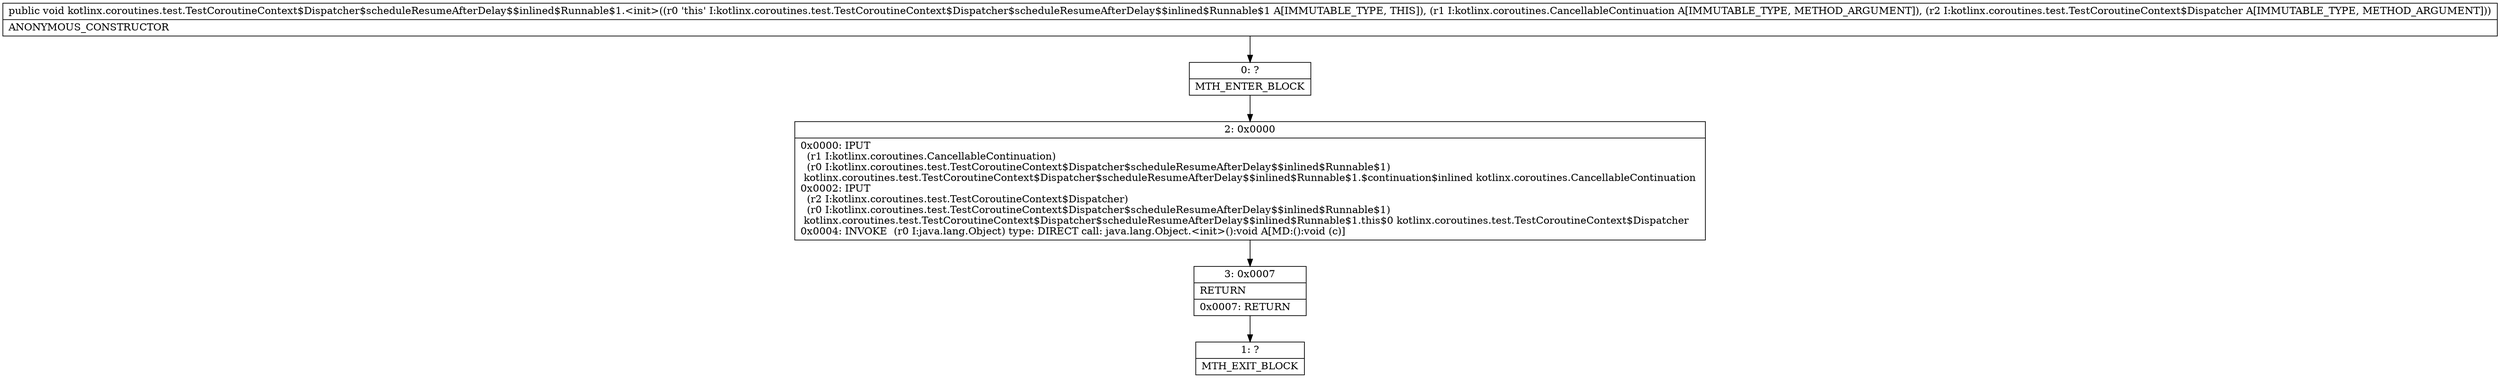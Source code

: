 digraph "CFG forkotlinx.coroutines.test.TestCoroutineContext$Dispatcher$scheduleResumeAfterDelay$$inlined$Runnable$1.\<init\>(Lkotlinx\/coroutines\/CancellableContinuation;Lkotlinx\/coroutines\/test\/TestCoroutineContext$Dispatcher;)V" {
Node_0 [shape=record,label="{0\:\ ?|MTH_ENTER_BLOCK\l}"];
Node_2 [shape=record,label="{2\:\ 0x0000|0x0000: IPUT  \l  (r1 I:kotlinx.coroutines.CancellableContinuation)\l  (r0 I:kotlinx.coroutines.test.TestCoroutineContext$Dispatcher$scheduleResumeAfterDelay$$inlined$Runnable$1)\l kotlinx.coroutines.test.TestCoroutineContext$Dispatcher$scheduleResumeAfterDelay$$inlined$Runnable$1.$continuation$inlined kotlinx.coroutines.CancellableContinuation \l0x0002: IPUT  \l  (r2 I:kotlinx.coroutines.test.TestCoroutineContext$Dispatcher)\l  (r0 I:kotlinx.coroutines.test.TestCoroutineContext$Dispatcher$scheduleResumeAfterDelay$$inlined$Runnable$1)\l kotlinx.coroutines.test.TestCoroutineContext$Dispatcher$scheduleResumeAfterDelay$$inlined$Runnable$1.this$0 kotlinx.coroutines.test.TestCoroutineContext$Dispatcher \l0x0004: INVOKE  (r0 I:java.lang.Object) type: DIRECT call: java.lang.Object.\<init\>():void A[MD:():void (c)]\l}"];
Node_3 [shape=record,label="{3\:\ 0x0007|RETURN\l|0x0007: RETURN   \l}"];
Node_1 [shape=record,label="{1\:\ ?|MTH_EXIT_BLOCK\l}"];
MethodNode[shape=record,label="{public void kotlinx.coroutines.test.TestCoroutineContext$Dispatcher$scheduleResumeAfterDelay$$inlined$Runnable$1.\<init\>((r0 'this' I:kotlinx.coroutines.test.TestCoroutineContext$Dispatcher$scheduleResumeAfterDelay$$inlined$Runnable$1 A[IMMUTABLE_TYPE, THIS]), (r1 I:kotlinx.coroutines.CancellableContinuation A[IMMUTABLE_TYPE, METHOD_ARGUMENT]), (r2 I:kotlinx.coroutines.test.TestCoroutineContext$Dispatcher A[IMMUTABLE_TYPE, METHOD_ARGUMENT]))  | ANONYMOUS_CONSTRUCTOR\l}"];
MethodNode -> Node_0;Node_0 -> Node_2;
Node_2 -> Node_3;
Node_3 -> Node_1;
}

